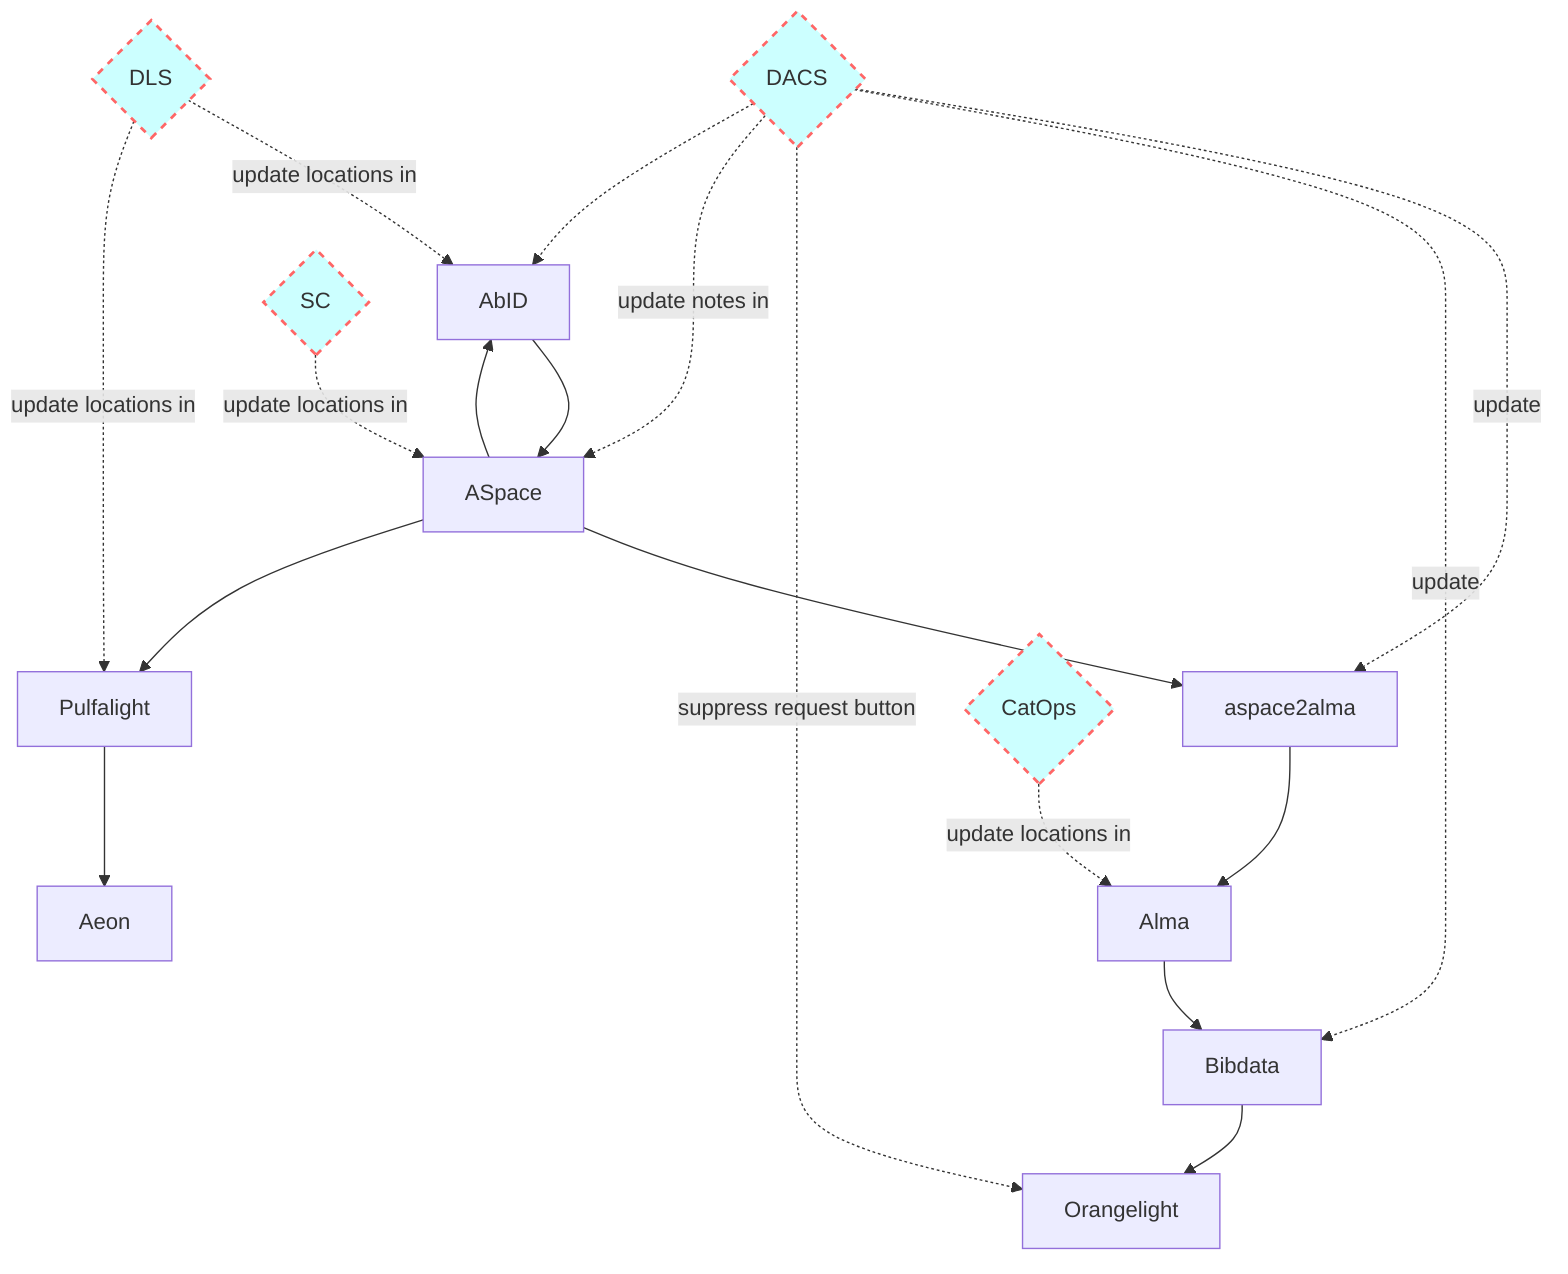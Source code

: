 graph TD;
    AbID-->ASpace-->AbID
    ASpace-->aspace2alma
    aspace2alma-->Alma
    Alma-->Bibdata
    Bibdata-->Orangelight
    ASpace-->Pulfalight
    Pulfalight-->Aeon

    DACS{DACS} -. update .->aspace2alma 
    DACS -. update .->Bibdata
    DACS -. suppress request button .->Orangelight
    DACS -. update notes in .->ASpace
    DACS -.->AbID
    DLS{DLS}-. update locations in .->AbID
    DLS-. update locations in .->Pulfalight
    CatOps{CatOps}-. update locations in .->Alma
    SC{SC}-. update locations in .->ASpace

    style DACS fill:#cff,stroke:#f66,stroke-width:2px,color:#bb,stroke-dasharray: 5 5
    style DLS fill:#cff,stroke:#f66,stroke-width:2px,color:#bb,stroke-dasharray: 5 5
    style CatOps fill:#cff,stroke:#f66,stroke-width:2px,color:#bb,stroke-dasharray: 5 5
    style SC fill:#cff,stroke:#f66,stroke-width:2px,color:#bb,stroke-dasharray: 5 5